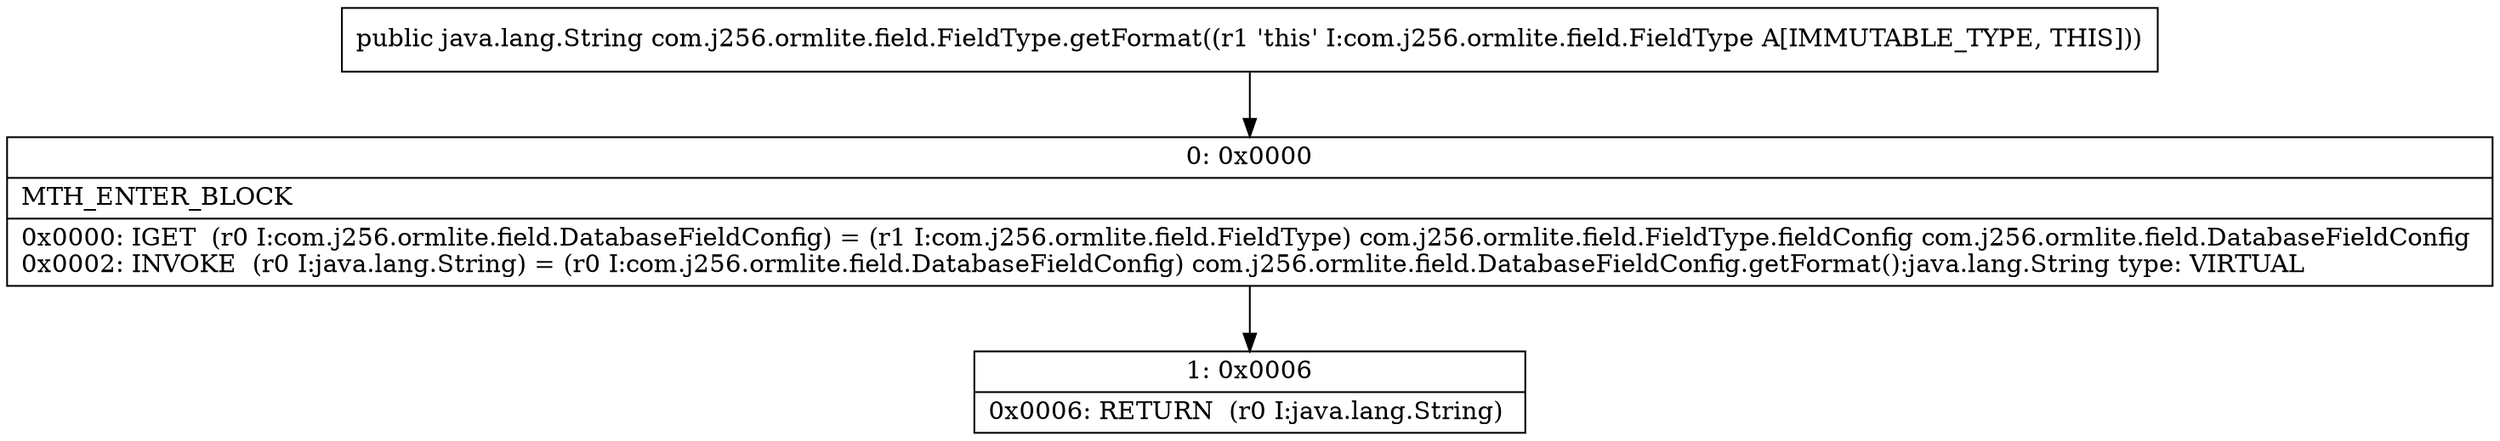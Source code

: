 digraph "CFG forcom.j256.ormlite.field.FieldType.getFormat()Ljava\/lang\/String;" {
Node_0 [shape=record,label="{0\:\ 0x0000|MTH_ENTER_BLOCK\l|0x0000: IGET  (r0 I:com.j256.ormlite.field.DatabaseFieldConfig) = (r1 I:com.j256.ormlite.field.FieldType) com.j256.ormlite.field.FieldType.fieldConfig com.j256.ormlite.field.DatabaseFieldConfig \l0x0002: INVOKE  (r0 I:java.lang.String) = (r0 I:com.j256.ormlite.field.DatabaseFieldConfig) com.j256.ormlite.field.DatabaseFieldConfig.getFormat():java.lang.String type: VIRTUAL \l}"];
Node_1 [shape=record,label="{1\:\ 0x0006|0x0006: RETURN  (r0 I:java.lang.String) \l}"];
MethodNode[shape=record,label="{public java.lang.String com.j256.ormlite.field.FieldType.getFormat((r1 'this' I:com.j256.ormlite.field.FieldType A[IMMUTABLE_TYPE, THIS])) }"];
MethodNode -> Node_0;
Node_0 -> Node_1;
}

